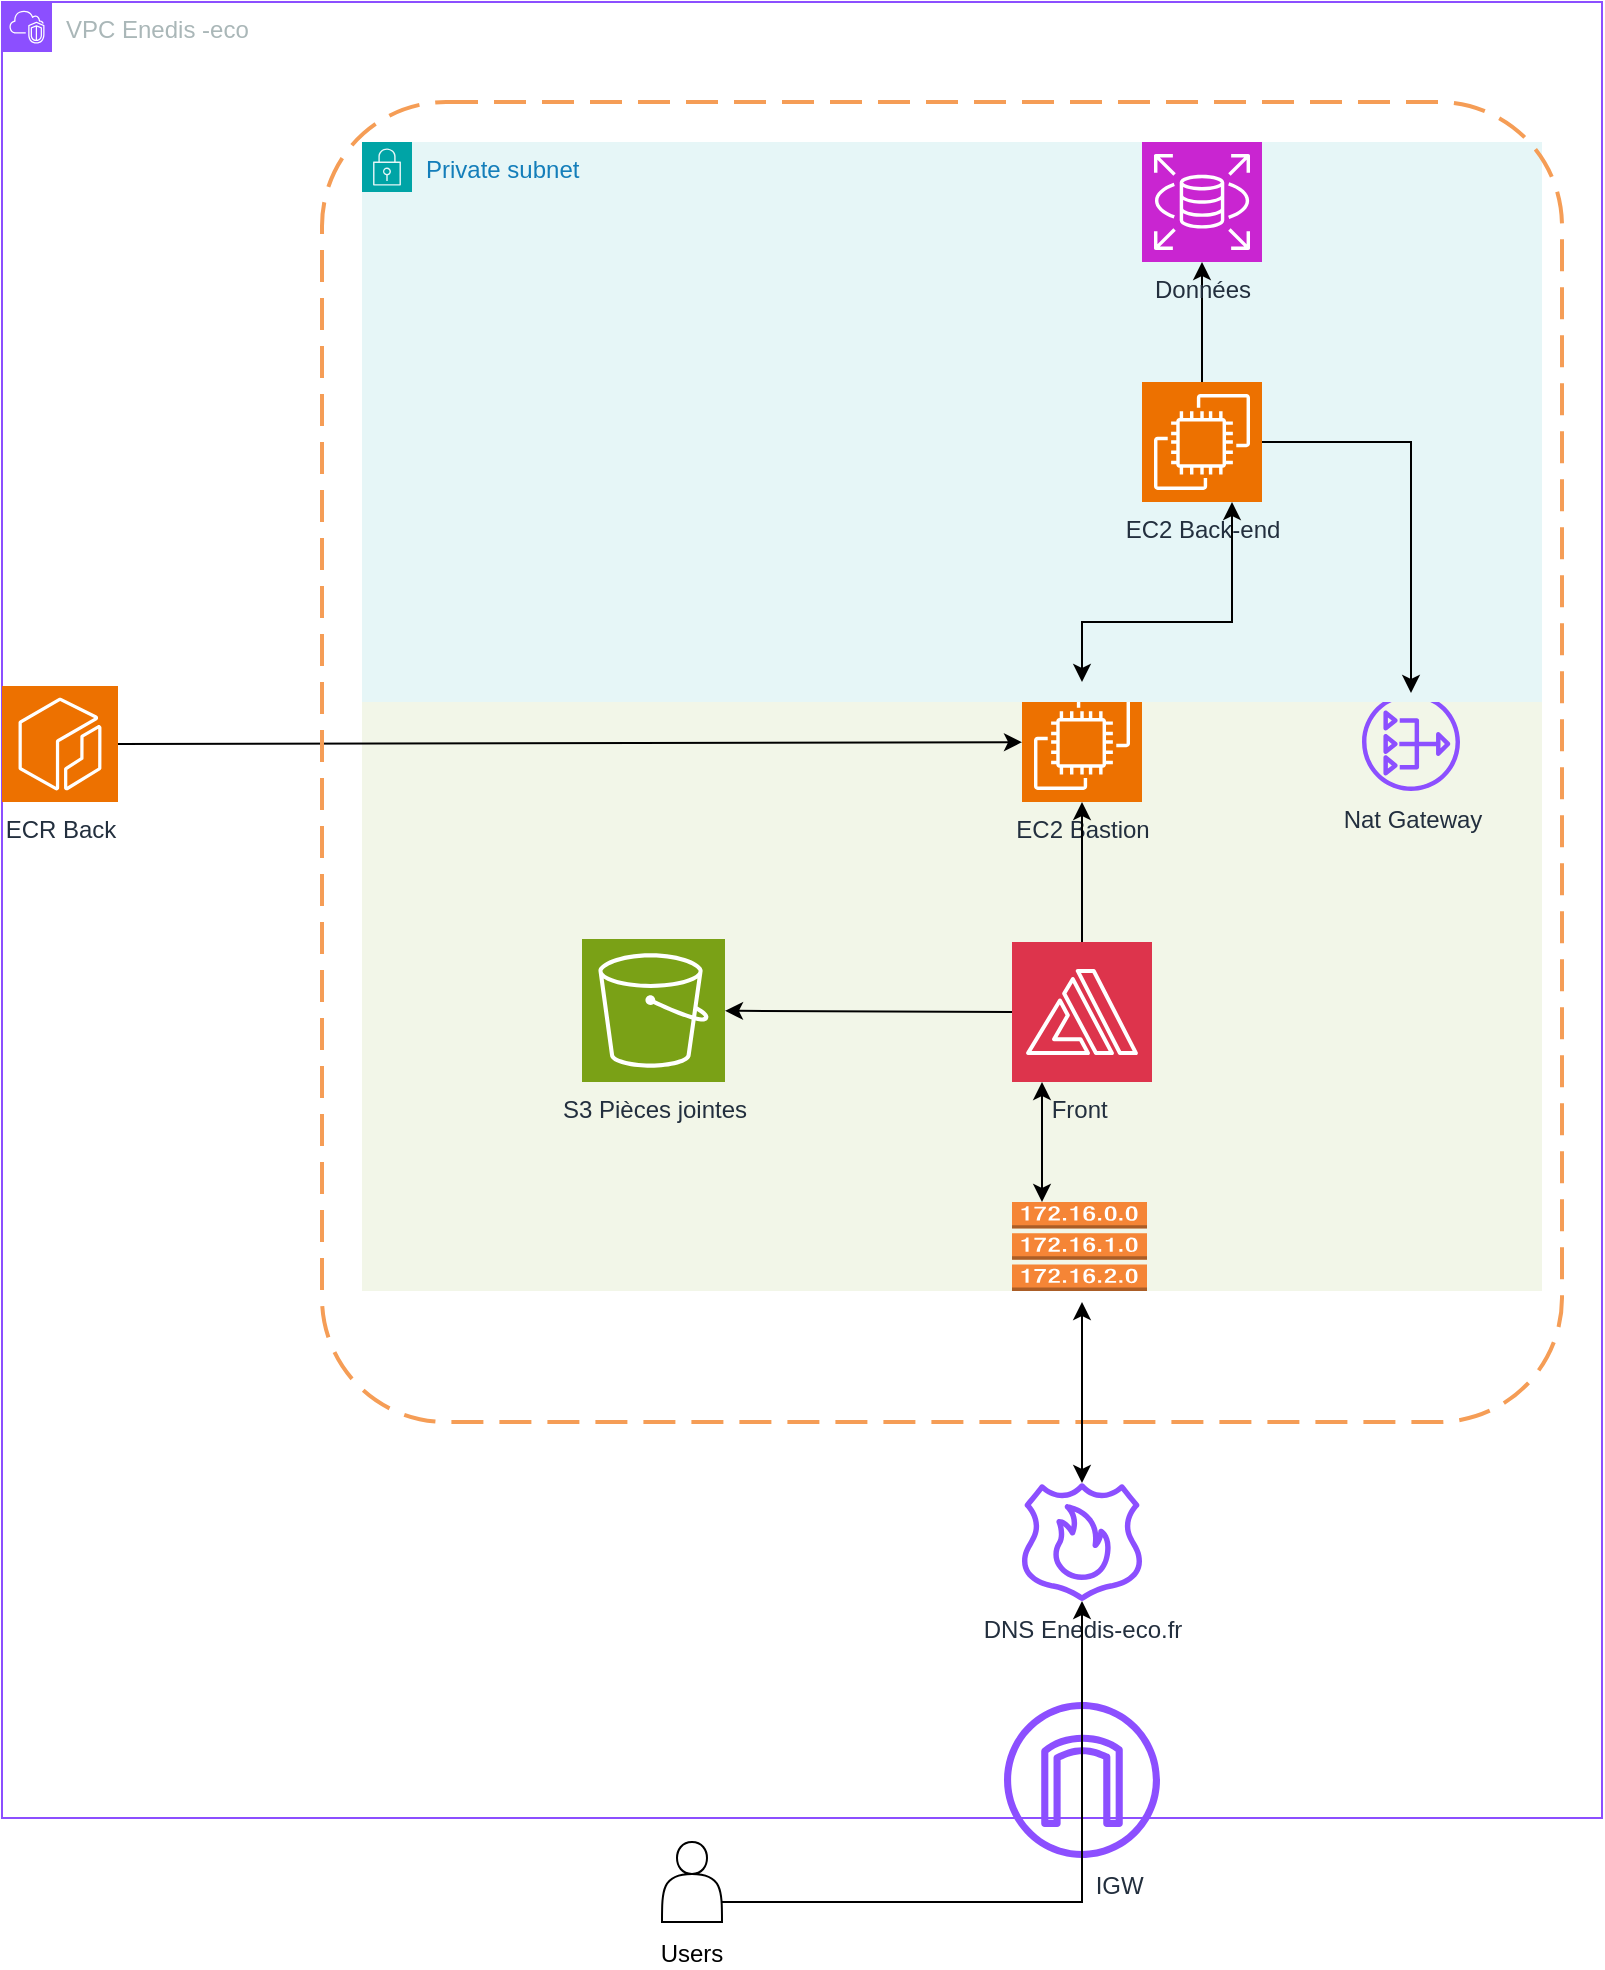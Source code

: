 <mxfile version="23.1.2" type="github">
  <diagram name="Page-1" id="UAjVmTnlj2uXrMLPeRVk">
    <mxGraphModel dx="932" dy="1299" grid="1" gridSize="10" guides="1" tooltips="1" connect="1" arrows="1" fold="1" page="1" pageScale="1" pageWidth="827" pageHeight="1169" math="0" shadow="0">
      <root>
        <mxCell id="0" />
        <mxCell id="1" parent="0" />
        <mxCell id="N-OTAbQb7IdHJ-ApCSyE-1" value="VPC Enedis -eco" style="points=[[0,0],[0.25,0],[0.5,0],[0.75,0],[1,0],[1,0.25],[1,0.5],[1,0.75],[1,1],[0.75,1],[0.5,1],[0.25,1],[0,1],[0,0.75],[0,0.5],[0,0.25]];outlineConnect=0;gradientColor=none;html=1;whiteSpace=wrap;fontSize=12;fontStyle=0;container=1;pointerEvents=0;collapsible=0;recursiveResize=0;shape=mxgraph.aws4.group;grIcon=mxgraph.aws4.group_vpc2;strokeColor=#8C4FFF;fillColor=none;verticalAlign=top;align=left;spacingLeft=30;fontColor=#AAB7B8;dashed=0;rotation=0;" parent="1" vertex="1">
          <mxGeometry x="20" y="170" width="800" height="908" as="geometry" />
        </mxCell>
        <mxCell id="N-OTAbQb7IdHJ-ApCSyE-2" value="Public subnet" style="points=[[0,0],[0.25,0],[0.5,0],[0.75,0],[1,0],[1,0.25],[1,0.5],[1,0.75],[1,1],[0.75,1],[0.5,1],[0.25,1],[0,1],[0,0.75],[0,0.5],[0,0.25]];outlineConnect=0;gradientColor=none;html=1;whiteSpace=wrap;fontSize=12;fontStyle=0;container=1;pointerEvents=0;collapsible=0;recursiveResize=0;shape=mxgraph.aws4.group;grIcon=mxgraph.aws4.group_security_group;grStroke=0;strokeColor=#7AA116;fillColor=#F2F6E8;verticalAlign=top;align=left;spacingLeft=30;fontColor=#248814;dashed=0;" parent="N-OTAbQb7IdHJ-ApCSyE-1" vertex="1">
          <mxGeometry x="180" y="310" width="590" height="334.5" as="geometry" />
        </mxCell>
        <mxCell id="N-OTAbQb7IdHJ-ApCSyE-4" value="EC2 Bastion" style="sketch=0;points=[[0,0,0],[0.25,0,0],[0.5,0,0],[0.75,0,0],[1,0,0],[0,1,0],[0.25,1,0],[0.5,1,0],[0.75,1,0],[1,1,0],[0,0.25,0],[0,0.5,0],[0,0.75,0],[1,0.25,0],[1,0.5,0],[1,0.75,0]];outlineConnect=0;fontColor=#232F3E;fillColor=#ED7100;strokeColor=#ffffff;dashed=0;verticalLabelPosition=bottom;verticalAlign=top;align=center;html=1;fontSize=12;fontStyle=0;aspect=fixed;shape=mxgraph.aws4.resourceIcon;resIcon=mxgraph.aws4.ec2;" parent="N-OTAbQb7IdHJ-ApCSyE-2" vertex="1">
          <mxGeometry x="330" y="30" width="60" height="60" as="geometry" />
        </mxCell>
        <mxCell id="N-OTAbQb7IdHJ-ApCSyE-12" value="S3 Pièces jointes" style="sketch=0;points=[[0,0,0],[0.25,0,0],[0.5,0,0],[0.75,0,0],[1,0,0],[0,1,0],[0.25,1,0],[0.5,1,0],[0.75,1,0],[1,1,0],[0,0.25,0],[0,0.5,0],[0,0.75,0],[1,0.25,0],[1,0.5,0],[1,0.75,0]];outlineConnect=0;fontColor=#232F3E;fillColor=#7AA116;strokeColor=#ffffff;dashed=0;verticalLabelPosition=bottom;verticalAlign=top;align=center;html=1;fontSize=12;fontStyle=0;aspect=fixed;shape=mxgraph.aws4.resourceIcon;resIcon=mxgraph.aws4.s3;" parent="N-OTAbQb7IdHJ-ApCSyE-2" vertex="1">
          <mxGeometry x="110" y="158.5" width="71.5" height="71.5" as="geometry" />
        </mxCell>
        <mxCell id="N-OTAbQb7IdHJ-ApCSyE-16" value="" style="edgeStyle=orthogonalEdgeStyle;rounded=0;orthogonalLoop=1;jettySize=auto;html=1;" parent="N-OTAbQb7IdHJ-ApCSyE-2" source="N-OTAbQb7IdHJ-ApCSyE-14" target="N-OTAbQb7IdHJ-ApCSyE-4" edge="1">
          <mxGeometry relative="1" as="geometry" />
        </mxCell>
        <mxCell id="N-OTAbQb7IdHJ-ApCSyE-14" value="Front&amp;nbsp;" style="sketch=0;points=[[0,0,0],[0.25,0,0],[0.5,0,0],[0.75,0,0],[1,0,0],[0,1,0],[0.25,1,0],[0.5,1,0],[0.75,1,0],[1,1,0],[0,0.25,0],[0,0.5,0],[0,0.75,0],[1,0.25,0],[1,0.5,0],[1,0.75,0]];outlineConnect=0;fontColor=#232F3E;fillColor=#DD344C;strokeColor=#ffffff;dashed=0;verticalLabelPosition=bottom;verticalAlign=top;align=center;html=1;fontSize=12;fontStyle=0;aspect=fixed;shape=mxgraph.aws4.resourceIcon;resIcon=mxgraph.aws4.amplify;" parent="N-OTAbQb7IdHJ-ApCSyE-2" vertex="1">
          <mxGeometry x="325" y="160" width="70" height="70" as="geometry" />
        </mxCell>
        <mxCell id="N-OTAbQb7IdHJ-ApCSyE-17" value="" style="endArrow=classic;html=1;rounded=0;exitX=0;exitY=0.5;exitDx=0;exitDy=0;exitPerimeter=0;" parent="N-OTAbQb7IdHJ-ApCSyE-2" source="N-OTAbQb7IdHJ-ApCSyE-14" target="N-OTAbQb7IdHJ-ApCSyE-12" edge="1">
          <mxGeometry width="50" height="50" relative="1" as="geometry">
            <mxPoint x="240" y="190" as="sourcePoint" />
            <mxPoint x="290" y="140" as="targetPoint" />
          </mxGeometry>
        </mxCell>
        <mxCell id="N-OTAbQb7IdHJ-ApCSyE-26" value="Nat Gateway&lt;br&gt;" style="sketch=0;outlineConnect=0;fontColor=#232F3E;gradientColor=none;fillColor=#8C4FFF;strokeColor=none;dashed=0;verticalLabelPosition=bottom;verticalAlign=top;align=center;html=1;fontSize=12;fontStyle=0;aspect=fixed;pointerEvents=1;shape=mxgraph.aws4.nat_gateway;" parent="N-OTAbQb7IdHJ-ApCSyE-2" vertex="1">
          <mxGeometry x="500" y="35.5" width="49" height="49" as="geometry" />
        </mxCell>
        <mxCell id="543uE-yi0nf0eoulFrGD-1" value="" style="outlineConnect=0;dashed=0;verticalLabelPosition=bottom;verticalAlign=top;align=center;html=1;shape=mxgraph.aws3.route_table;fillColor=#F58536;gradientColor=none;" vertex="1" parent="N-OTAbQb7IdHJ-ApCSyE-2">
          <mxGeometry x="325" y="290" width="67.5" height="44.5" as="geometry" />
        </mxCell>
        <mxCell id="N-OTAbQb7IdHJ-ApCSyE-7" value="ECR Back" style="sketch=0;points=[[0,0,0],[0.25,0,0],[0.5,0,0],[0.75,0,0],[1,0,0],[0,1,0],[0.25,1,0],[0.5,1,0],[0.75,1,0],[1,1,0],[0,0.25,0],[0,0.5,0],[0,0.75,0],[1,0.25,0],[1,0.5,0],[1,0.75,0]];outlineConnect=0;fontColor=#232F3E;fillColor=#ED7100;strokeColor=#ffffff;dashed=0;verticalLabelPosition=bottom;verticalAlign=top;align=center;html=1;fontSize=12;fontStyle=0;aspect=fixed;shape=mxgraph.aws4.resourceIcon;resIcon=mxgraph.aws4.ecr;" parent="N-OTAbQb7IdHJ-ApCSyE-1" vertex="1">
          <mxGeometry y="342" width="58" height="58" as="geometry" />
        </mxCell>
        <mxCell id="N-OTAbQb7IdHJ-ApCSyE-10" value="" style="endArrow=classic;html=1;rounded=0;exitX=1;exitY=0.5;exitDx=0;exitDy=0;exitPerimeter=0;" parent="N-OTAbQb7IdHJ-ApCSyE-1" source="N-OTAbQb7IdHJ-ApCSyE-7" target="N-OTAbQb7IdHJ-ApCSyE-4" edge="1">
          <mxGeometry width="50" height="50" relative="1" as="geometry">
            <mxPoint x="200" y="425" as="sourcePoint" />
            <mxPoint x="250" y="375" as="targetPoint" />
          </mxGeometry>
        </mxCell>
        <mxCell id="N-OTAbQb7IdHJ-ApCSyE-19" value="DNS Enedis-eco.fr" style="sketch=0;outlineConnect=0;fontColor=#232F3E;gradientColor=none;fillColor=#8C4FFF;strokeColor=none;dashed=0;verticalLabelPosition=bottom;verticalAlign=top;align=center;html=1;fontSize=12;fontStyle=0;aspect=fixed;pointerEvents=1;shape=mxgraph.aws4.route_53_resolver_dns_firewall;" parent="N-OTAbQb7IdHJ-ApCSyE-1" vertex="1">
          <mxGeometry x="510" y="740" width="60" height="60" as="geometry" />
        </mxCell>
        <mxCell id="N-OTAbQb7IdHJ-ApCSyE-11" value="&amp;nbsp; &amp;nbsp; &amp;nbsp; &amp;nbsp; &amp;nbsp; &amp;nbsp;IGW&lt;br&gt;&amp;nbsp;" style="sketch=0;outlineConnect=0;fontColor=#232F3E;gradientColor=none;fillColor=#8C4FFF;strokeColor=none;dashed=0;verticalLabelPosition=bottom;verticalAlign=top;align=center;html=1;fontSize=12;fontStyle=0;aspect=fixed;pointerEvents=1;shape=mxgraph.aws4.internet_gateway;" parent="N-OTAbQb7IdHJ-ApCSyE-1" vertex="1">
          <mxGeometry x="501" y="850" width="78" height="78" as="geometry" />
        </mxCell>
        <mxCell id="N-OTAbQb7IdHJ-ApCSyE-3" value="Private subnet" style="points=[[0,0],[0.25,0],[0.5,0],[0.75,0],[1,0],[1,0.25],[1,0.5],[1,0.75],[1,1],[0.75,1],[0.5,1],[0.25,1],[0,1],[0,0.75],[0,0.5],[0,0.25]];outlineConnect=0;gradientColor=none;html=1;whiteSpace=wrap;fontSize=12;fontStyle=0;container=1;pointerEvents=0;collapsible=0;recursiveResize=0;shape=mxgraph.aws4.group;grIcon=mxgraph.aws4.group_security_group;grStroke=0;strokeColor=#00A4A6;fillColor=#E6F6F7;verticalAlign=top;align=left;spacingLeft=30;fontColor=#147EBA;dashed=0;" parent="1" vertex="1">
          <mxGeometry x="200" y="240" width="590" height="280" as="geometry" />
        </mxCell>
        <mxCell id="N-OTAbQb7IdHJ-ApCSyE-18" value="" style="edgeStyle=orthogonalEdgeStyle;rounded=0;orthogonalLoop=1;jettySize=auto;html=1;" parent="N-OTAbQb7IdHJ-ApCSyE-3" source="N-OTAbQb7IdHJ-ApCSyE-5" target="N-OTAbQb7IdHJ-ApCSyE-13" edge="1">
          <mxGeometry relative="1" as="geometry" />
        </mxCell>
        <mxCell id="N-OTAbQb7IdHJ-ApCSyE-5" value="EC2 Back-end" style="sketch=0;points=[[0,0,0],[0.25,0,0],[0.5,0,0],[0.75,0,0],[1,0,0],[0,1,0],[0.25,1,0],[0.5,1,0],[0.75,1,0],[1,1,0],[0,0.25,0],[0,0.5,0],[0,0.75,0],[1,0.25,0],[1,0.5,0],[1,0.75,0]];outlineConnect=0;fontColor=#232F3E;fillColor=#ED7100;strokeColor=#ffffff;dashed=0;verticalLabelPosition=bottom;verticalAlign=top;align=center;html=1;fontSize=12;fontStyle=0;aspect=fixed;shape=mxgraph.aws4.resourceIcon;resIcon=mxgraph.aws4.ec2;" parent="N-OTAbQb7IdHJ-ApCSyE-3" vertex="1">
          <mxGeometry x="390" y="120" width="60" height="60" as="geometry" />
        </mxCell>
        <mxCell id="N-OTAbQb7IdHJ-ApCSyE-13" value="Données" style="sketch=0;points=[[0,0,0],[0.25,0,0],[0.5,0,0],[0.75,0,0],[1,0,0],[0,1,0],[0.25,1,0],[0.5,1,0],[0.75,1,0],[1,1,0],[0,0.25,0],[0,0.5,0],[0,0.75,0],[1,0.25,0],[1,0.5,0],[1,0.75,0]];outlineConnect=0;fontColor=#232F3E;fillColor=#C925D1;strokeColor=#ffffff;dashed=0;verticalLabelPosition=bottom;verticalAlign=top;align=center;html=1;fontSize=12;fontStyle=0;aspect=fixed;shape=mxgraph.aws4.resourceIcon;resIcon=mxgraph.aws4.rds;" parent="N-OTAbQb7IdHJ-ApCSyE-3" vertex="1">
          <mxGeometry x="390" width="60" height="60" as="geometry" />
        </mxCell>
        <mxCell id="N-OTAbQb7IdHJ-ApCSyE-8" value="" style="endArrow=classic;startArrow=classic;html=1;rounded=0;exitX=0.5;exitY=0;exitDx=0;exitDy=0;exitPerimeter=0;entryX=0.75;entryY=1;entryDx=0;entryDy=0;entryPerimeter=0;" parent="1" source="N-OTAbQb7IdHJ-ApCSyE-4" target="N-OTAbQb7IdHJ-ApCSyE-5" edge="1">
          <mxGeometry width="50" height="50" relative="1" as="geometry">
            <mxPoint x="720" y="510" as="sourcePoint" />
            <mxPoint x="770" y="460" as="targetPoint" />
            <Array as="points">
              <mxPoint x="560" y="480" />
              <mxPoint x="635" y="480" />
            </Array>
          </mxGeometry>
        </mxCell>
        <mxCell id="N-OTAbQb7IdHJ-ApCSyE-25" value="" style="edgeStyle=orthogonalEdgeStyle;rounded=0;orthogonalLoop=1;jettySize=auto;html=1;" parent="1" source="N-OTAbQb7IdHJ-ApCSyE-23" target="N-OTAbQb7IdHJ-ApCSyE-19" edge="1">
          <mxGeometry relative="1" as="geometry">
            <mxPoint x="460" y="1090" as="targetPoint" />
            <Array as="points">
              <mxPoint x="560" y="1120" />
            </Array>
          </mxGeometry>
        </mxCell>
        <mxCell id="N-OTAbQb7IdHJ-ApCSyE-23" value="&lt;br&gt;&lt;br&gt;&lt;br&gt;&lt;br&gt;&lt;br&gt;Users" style="shape=actor;whiteSpace=wrap;html=1;" parent="1" vertex="1">
          <mxGeometry x="350" y="1090" width="30" height="40" as="geometry" />
        </mxCell>
        <mxCell id="N-OTAbQb7IdHJ-ApCSyE-27" style="edgeStyle=orthogonalEdgeStyle;rounded=0;orthogonalLoop=1;jettySize=auto;html=1;exitX=1;exitY=0.5;exitDx=0;exitDy=0;exitPerimeter=0;" parent="1" source="N-OTAbQb7IdHJ-ApCSyE-5" target="N-OTAbQb7IdHJ-ApCSyE-26" edge="1">
          <mxGeometry relative="1" as="geometry" />
        </mxCell>
        <mxCell id="543uE-yi0nf0eoulFrGD-2" value="" style="rounded=1;arcSize=10;dashed=1;strokeColor=#F59D56;fillColor=none;gradientColor=none;dashPattern=8 4;strokeWidth=2;" vertex="1" parent="1">
          <mxGeometry x="180" y="220" width="620" height="660" as="geometry" />
        </mxCell>
        <mxCell id="543uE-yi0nf0eoulFrGD-5" value="" style="endArrow=classic;startArrow=classic;html=1;rounded=0;" edge="1" parent="1" source="N-OTAbQb7IdHJ-ApCSyE-19">
          <mxGeometry width="50" height="50" relative="1" as="geometry">
            <mxPoint x="510" y="870" as="sourcePoint" />
            <mxPoint x="560" y="820" as="targetPoint" />
          </mxGeometry>
        </mxCell>
        <mxCell id="543uE-yi0nf0eoulFrGD-6" value="" style="endArrow=classic;startArrow=classic;html=1;rounded=0;" edge="1" parent="1">
          <mxGeometry width="50" height="50" relative="1" as="geometry">
            <mxPoint x="540" y="770" as="sourcePoint" />
            <mxPoint x="540" y="710" as="targetPoint" />
          </mxGeometry>
        </mxCell>
      </root>
    </mxGraphModel>
  </diagram>
</mxfile>
